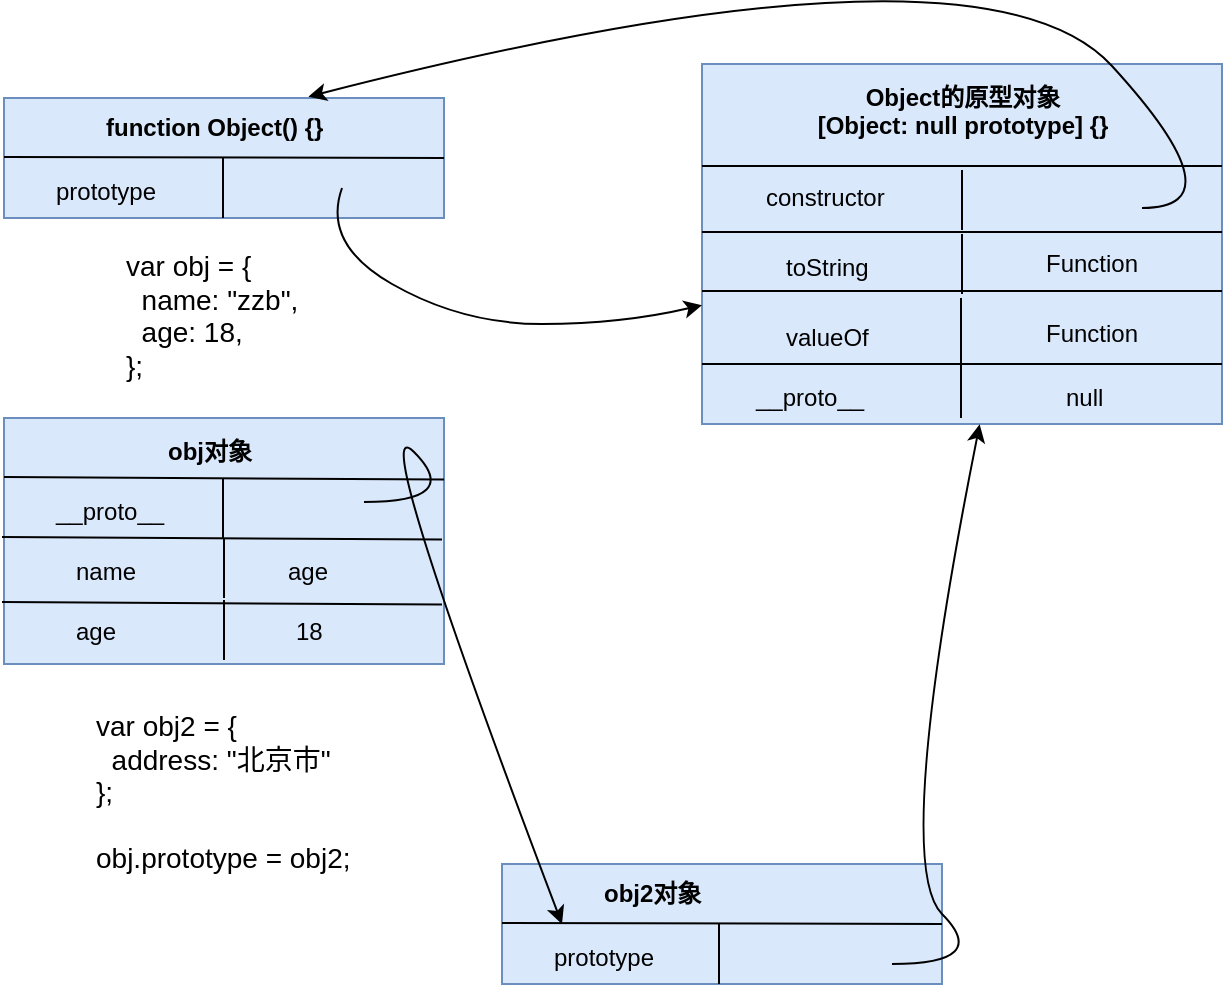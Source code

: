 <mxfile version="12.2.4" pages="1"><diagram id="QtwDzZ83zhVugZh8iwQF" name="Page-1"><mxGraphModel dx="860" dy="510" grid="1" gridSize="10" guides="1" tooltips="1" connect="1" arrows="1" fold="1" page="1" pageScale="1" pageWidth="827" pageHeight="1169" math="0" shadow="0"><root><mxCell id="0"/><mxCell id="1" parent="0"/><mxCell id="2" value="" style="rounded=0;whiteSpace=wrap;html=1;fillColor=#dae8fc;strokeColor=#6c8ebf;" parent="1" vertex="1"><mxGeometry x="41" y="87" width="220" height="60" as="geometry"/></mxCell><mxCell id="3" value="" style="endArrow=none;html=1;entryX=1;entryY=0.5;entryDx=0;entryDy=0;" parent="1" target="2" edge="1"><mxGeometry width="50" height="50" relative="1" as="geometry"><mxPoint x="41" y="116.5" as="sourcePoint"/><mxPoint x="161" y="116.5" as="targetPoint"/></mxGeometry></mxCell><mxCell id="4" value="&lt;b&gt;function Object() {}&lt;/b&gt;" style="text;html=1;resizable=0;points=[];autosize=1;align=left;verticalAlign=top;spacingTop=-4;" parent="1" vertex="1"><mxGeometry x="90" y="92" width="120" height="20" as="geometry"/></mxCell><mxCell id="5" value="prototype" style="text;html=1;resizable=0;points=[];autosize=1;align=left;verticalAlign=top;spacingTop=-4;" parent="1" vertex="1"><mxGeometry x="65" y="124" width="70" height="20" as="geometry"/></mxCell><mxCell id="6" value="" style="endArrow=none;html=1;" parent="1" edge="1"><mxGeometry width="50" height="50" relative="1" as="geometry"><mxPoint x="150.5" y="147" as="sourcePoint"/><mxPoint x="150.5" y="117" as="targetPoint"/></mxGeometry></mxCell><mxCell id="7" value="" style="rounded=0;whiteSpace=wrap;html=1;fillColor=#dae8fc;strokeColor=#6c8ebf;" parent="1" vertex="1"><mxGeometry x="41" y="247" width="220" height="123" as="geometry"/></mxCell><mxCell id="8" value="" style="endArrow=none;html=1;entryX=1;entryY=0.25;entryDx=0;entryDy=0;" parent="1" target="7" edge="1"><mxGeometry width="50" height="50" relative="1" as="geometry"><mxPoint x="41" y="276.5" as="sourcePoint"/><mxPoint x="161" y="276.5" as="targetPoint"/></mxGeometry></mxCell><mxCell id="9" value="&lt;b&gt;obj对象&lt;/b&gt;" style="text;html=1;resizable=0;points=[];autosize=1;align=left;verticalAlign=top;spacingTop=-4;" parent="1" vertex="1"><mxGeometry x="121" y="254" width="60" height="20" as="geometry"/></mxCell><mxCell id="10" value="__proto__" style="text;html=1;resizable=0;points=[];autosize=1;align=left;verticalAlign=top;spacingTop=-4;" parent="1" vertex="1"><mxGeometry x="65" y="284" width="70" height="20" as="geometry"/></mxCell><mxCell id="11" value="" style="endArrow=none;html=1;" parent="1" edge="1"><mxGeometry width="50" height="50" relative="1" as="geometry"><mxPoint x="150.5" y="307" as="sourcePoint"/><mxPoint x="150.5" y="277" as="targetPoint"/></mxGeometry></mxCell><mxCell id="12" value="&lt;div style=&quot;font-size: 14px ; line-height: 118% ; white-space: pre&quot;&gt;&lt;div&gt;&lt;span style=&quot;background-color: rgb(255 , 255 , 255)&quot;&gt;var obj = {&lt;/span&gt;&lt;/div&gt;&lt;div&gt;&lt;span style=&quot;background-color: rgb(255 , 255 , 255)&quot;&gt;&amp;nbsp; name: &quot;zzb&quot;,&lt;/span&gt;&lt;/div&gt;&lt;div&gt;&lt;span style=&quot;background-color: rgb(255 , 255 , 255)&quot;&gt;&amp;nbsp; age: 18,&lt;/span&gt;&lt;/div&gt;&lt;div&gt;&lt;span style=&quot;background-color: rgb(255 , 255 , 255)&quot;&gt;};&lt;/span&gt;&lt;/div&gt;&lt;/div&gt;" style="text;html=1;resizable=0;points=[];autosize=1;align=left;verticalAlign=top;spacingTop=-4;" parent="1" vertex="1"><mxGeometry x="100" y="160" width="100" height="70" as="geometry"/></mxCell><mxCell id="13" value="" style="rounded=0;whiteSpace=wrap;html=1;fillColor=#dae8fc;strokeColor=#6c8ebf;" parent="1" vertex="1"><mxGeometry x="390" y="70" width="260" height="180" as="geometry"/></mxCell><mxCell id="14" value="" style="endArrow=none;html=1;" parent="1" edge="1"><mxGeometry width="50" height="50" relative="1" as="geometry"><mxPoint x="390" y="121" as="sourcePoint"/><mxPoint x="650" y="121" as="targetPoint"/></mxGeometry></mxCell><mxCell id="15" value="" style="endArrow=none;html=1;" parent="1" edge="1"><mxGeometry width="50" height="50" relative="1" as="geometry"><mxPoint x="390" y="154" as="sourcePoint"/><mxPoint x="650" y="154" as="targetPoint"/></mxGeometry></mxCell><mxCell id="16" value="&lt;b&gt;Object的原型对象&lt;br&gt;[Object: null prototype] {}&lt;br&gt;&lt;/b&gt;" style="text;html=1;resizable=0;points=[];autosize=1;align=center;verticalAlign=top;spacingTop=-4;" parent="1" vertex="1"><mxGeometry x="440" y="77" width="160" height="30" as="geometry"/></mxCell><mxCell id="17" value="constructor" style="text;html=1;resizable=0;points=[];autosize=1;align=left;verticalAlign=top;spacingTop=-4;" parent="1" vertex="1"><mxGeometry x="420" y="127" width="70" height="20" as="geometry"/></mxCell><mxCell id="18" value="" style="endArrow=none;html=1;" parent="1" edge="1"><mxGeometry width="50" height="50" relative="1" as="geometry"><mxPoint x="520" y="153" as="sourcePoint"/><mxPoint x="520" y="123" as="targetPoint"/></mxGeometry></mxCell><mxCell id="19" value="" style="endArrow=none;html=1;" parent="1" edge="1"><mxGeometry width="50" height="50" relative="1" as="geometry"><mxPoint x="520" y="185" as="sourcePoint"/><mxPoint x="520" y="155" as="targetPoint"/></mxGeometry></mxCell><mxCell id="20" value="toString" style="text;html=1;resizable=0;points=[];autosize=1;align=left;verticalAlign=top;spacingTop=-4;" parent="1" vertex="1"><mxGeometry x="430" y="162" width="60" height="20" as="geometry"/></mxCell><mxCell id="21" value="Function" style="text;html=1;resizable=0;points=[];autosize=1;align=left;verticalAlign=top;spacingTop=-4;" parent="1" vertex="1"><mxGeometry x="560" y="160" width="60" height="20" as="geometry"/></mxCell><mxCell id="22" value="" style="curved=1;endArrow=classic;html=1;entryX=0.692;entryY=-0.011;entryDx=0;entryDy=0;entryPerimeter=0;" parent="1" target="2" edge="1"><mxGeometry width="50" height="50" relative="1" as="geometry"><mxPoint x="610" y="142" as="sourcePoint"/><mxPoint x="380" y="20" as="targetPoint"/><Array as="points"><mxPoint x="660" y="142"/><mxPoint x="530"/></Array></mxGeometry></mxCell><mxCell id="84" value="" style="endArrow=none;html=1;" parent="1" edge="1"><mxGeometry width="50" height="50" relative="1" as="geometry"><mxPoint x="151" y="337" as="sourcePoint"/><mxPoint x="151" y="307" as="targetPoint"/></mxGeometry></mxCell><mxCell id="85" value="" style="endArrow=none;html=1;" parent="1" edge="1"><mxGeometry width="50" height="50" relative="1" as="geometry"><mxPoint x="151" y="368" as="sourcePoint"/><mxPoint x="151" y="338" as="targetPoint"/></mxGeometry></mxCell><mxCell id="86" value="" style="endArrow=none;html=1;entryX=1;entryY=0.25;entryDx=0;entryDy=0;" parent="1" edge="1"><mxGeometry width="50" height="50" relative="1" as="geometry"><mxPoint x="40" y="306.5" as="sourcePoint"/><mxPoint x="260" y="307.75" as="targetPoint"/></mxGeometry></mxCell><mxCell id="87" value="" style="endArrow=none;html=1;entryX=1;entryY=0.25;entryDx=0;entryDy=0;" parent="1" edge="1"><mxGeometry width="50" height="50" relative="1" as="geometry"><mxPoint x="40" y="339" as="sourcePoint"/><mxPoint x="260" y="340.25" as="targetPoint"/></mxGeometry></mxCell><mxCell id="88" value="name&lt;br&gt;" style="text;html=1;resizable=0;points=[];autosize=1;align=left;verticalAlign=top;spacingTop=-4;" parent="1" vertex="1"><mxGeometry x="75" y="314" width="50" height="20" as="geometry"/></mxCell><mxCell id="89" value="age" style="text;html=1;resizable=0;points=[];autosize=1;align=left;verticalAlign=top;spacingTop=-4;" parent="1" vertex="1"><mxGeometry x="75" y="344" width="40" height="20" as="geometry"/></mxCell><mxCell id="90" value="18" style="text;html=1;resizable=0;points=[];autosize=1;align=left;verticalAlign=top;spacingTop=-4;" parent="1" vertex="1"><mxGeometry x="185" y="344" width="30" height="20" as="geometry"/></mxCell><mxCell id="91" value="age" style="text;html=1;resizable=0;points=[];autosize=1;align=left;verticalAlign=top;spacingTop=-4;" parent="1" vertex="1"><mxGeometry x="181" y="314" width="40" height="20" as="geometry"/></mxCell><mxCell id="92" value="" style="endArrow=none;html=1;" parent="1" edge="1"><mxGeometry width="50" height="50" relative="1" as="geometry"><mxPoint x="519.5" y="217" as="sourcePoint"/><mxPoint x="519.5" y="187" as="targetPoint"/></mxGeometry></mxCell><mxCell id="93" value="" style="endArrow=none;html=1;" parent="1" edge="1"><mxGeometry width="50" height="50" relative="1" as="geometry"><mxPoint x="519.5" y="247" as="sourcePoint"/><mxPoint x="519.5" y="217" as="targetPoint"/></mxGeometry></mxCell><mxCell id="95" value="" style="endArrow=none;html=1;" parent="1" edge="1"><mxGeometry width="50" height="50" relative="1" as="geometry"><mxPoint x="390" y="183.5" as="sourcePoint"/><mxPoint x="650" y="183.5" as="targetPoint"/></mxGeometry></mxCell><mxCell id="96" value="" style="endArrow=none;html=1;" parent="1" edge="1"><mxGeometry width="50" height="50" relative="1" as="geometry"><mxPoint x="390" y="220" as="sourcePoint"/><mxPoint x="650" y="220" as="targetPoint"/></mxGeometry></mxCell><mxCell id="97" value="valueOf" style="text;html=1;resizable=0;points=[];autosize=1;align=left;verticalAlign=top;spacingTop=-4;" parent="1" vertex="1"><mxGeometry x="430" y="197" width="60" height="20" as="geometry"/></mxCell><mxCell id="98" value="__proto__" style="text;html=1;resizable=0;points=[];autosize=1;align=left;verticalAlign=top;spacingTop=-4;" parent="1" vertex="1"><mxGeometry x="415" y="227" width="70" height="20" as="geometry"/></mxCell><mxCell id="99" value="null" style="text;html=1;resizable=0;points=[];autosize=1;align=left;verticalAlign=top;spacingTop=-4;" parent="1" vertex="1"><mxGeometry x="570" y="227" width="30" height="20" as="geometry"/></mxCell><mxCell id="100" value="Function" style="text;html=1;resizable=0;points=[];autosize=1;align=left;verticalAlign=top;spacingTop=-4;" parent="1" vertex="1"><mxGeometry x="560" y="195" width="60" height="20" as="geometry"/></mxCell><mxCell id="101" value="" style="curved=1;endArrow=classic;html=1;" parent="1" target="13" edge="1"><mxGeometry width="50" height="50" relative="1" as="geometry"><mxPoint x="210" y="132" as="sourcePoint"/><mxPoint x="260" y="82" as="targetPoint"/><Array as="points"><mxPoint x="200" y="160"/><mxPoint x="270" y="200"/><mxPoint x="350" y="200"/></Array></mxGeometry></mxCell><mxCell id="102" value="&lt;div style=&quot;font-size: 14px ; line-height: 118% ; white-space: pre&quot;&gt;&lt;div&gt;&lt;span style=&quot;background-color: rgb(255 , 255 , 255)&quot;&gt;var obj2 = {&lt;/span&gt;&lt;/div&gt;&lt;div&gt;&lt;span style=&quot;background-color: rgb(255 , 255 , 255)&quot;&gt;&amp;nbsp; address: &quot;北京市&quot;&lt;/span&gt;&lt;/div&gt;&lt;div&gt;&lt;span style=&quot;background-color: rgb(255 , 255 , 255)&quot;&gt;};&lt;/span&gt;&lt;/div&gt;&lt;div&gt;&lt;span style=&quot;background-color: rgb(255 , 255 , 255)&quot;&gt;&lt;br&gt;&lt;/span&gt;&lt;/div&gt;&lt;div&gt;&lt;span style=&quot;background-color: rgb(255 , 255 , 255)&quot;&gt;obj.prototype = obj2;&lt;/span&gt;&lt;/div&gt;&lt;/div&gt;" style="text;html=1;resizable=0;points=[];autosize=1;align=left;verticalAlign=top;spacingTop=-4;" parent="1" vertex="1"><mxGeometry x="85" y="390" width="140" height="80" as="geometry"/></mxCell><mxCell id="107" value="" style="rounded=0;whiteSpace=wrap;html=1;fillColor=#dae8fc;strokeColor=#6c8ebf;" parent="1" vertex="1"><mxGeometry x="290" y="470" width="220" height="60" as="geometry"/></mxCell><mxCell id="108" value="" style="endArrow=none;html=1;entryX=1;entryY=0.5;entryDx=0;entryDy=0;" parent="1" target="107" edge="1"><mxGeometry width="50" height="50" relative="1" as="geometry"><mxPoint x="290" y="499.5" as="sourcePoint"/><mxPoint x="410" y="499.5" as="targetPoint"/></mxGeometry></mxCell><mxCell id="109" value="&lt;b&gt;obj2对象&lt;/b&gt;" style="text;html=1;resizable=0;points=[];autosize=1;align=left;verticalAlign=top;spacingTop=-4;" parent="1" vertex="1"><mxGeometry x="339" y="475" width="60" height="20" as="geometry"/></mxCell><mxCell id="110" value="prototype" style="text;html=1;resizable=0;points=[];autosize=1;align=left;verticalAlign=top;spacingTop=-4;" parent="1" vertex="1"><mxGeometry x="314" y="507" width="70" height="20" as="geometry"/></mxCell><mxCell id="113" value="" style="endArrow=none;html=1;" parent="1" edge="1"><mxGeometry width="50" height="50" relative="1" as="geometry"><mxPoint x="398.5" y="530" as="sourcePoint"/><mxPoint x="398.5" y="500" as="targetPoint"/></mxGeometry></mxCell><mxCell id="127" value="" style="curved=1;endArrow=classic;html=1;" parent="1" edge="1"><mxGeometry width="50" height="50" relative="1" as="geometry"><mxPoint x="221" y="289" as="sourcePoint"/><mxPoint x="320" y="500" as="targetPoint"/><Array as="points"><mxPoint x="271" y="289"/><mxPoint x="221" y="239"/></Array></mxGeometry></mxCell><mxCell id="128" value="" style="curved=1;endArrow=classic;html=1;entryX=0.534;entryY=1.001;entryDx=0;entryDy=0;entryPerimeter=0;" parent="1" target="13" edge="1"><mxGeometry width="50" height="50" relative="1" as="geometry"><mxPoint x="485" y="520" as="sourcePoint"/><mxPoint x="535" y="470" as="targetPoint"/><Array as="points"><mxPoint x="535" y="520"/><mxPoint x="485" y="470"/></Array></mxGeometry></mxCell></root></mxGraphModel></diagram></mxfile>
